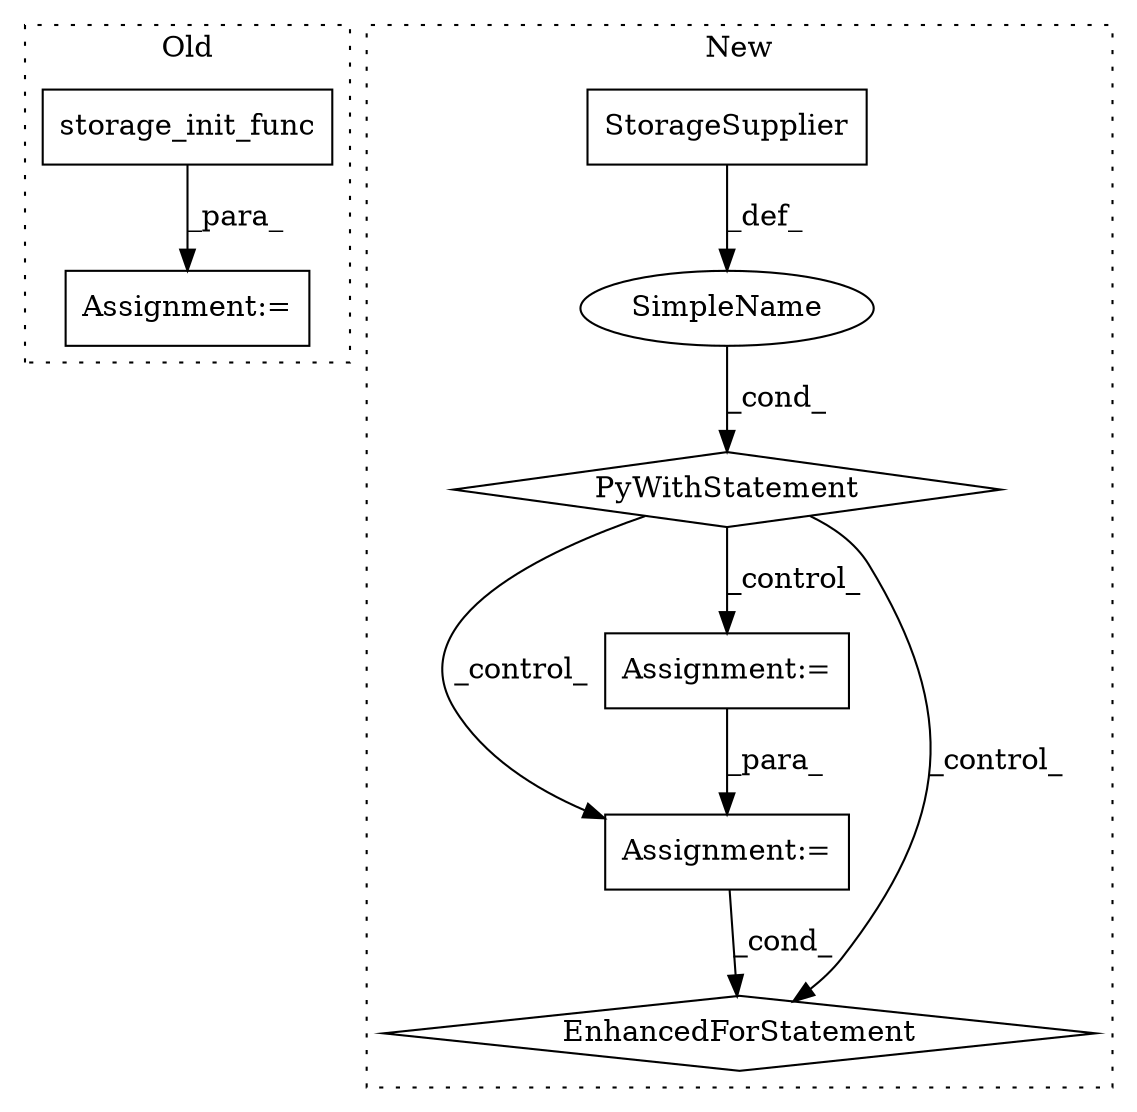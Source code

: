 digraph G {
subgraph cluster0 {
1 [label="storage_init_func" a="32" s="7312" l="19" shape="box"];
6 [label="Assignment:=" a="7" s="7298" l="1" shape="box"];
label = "Old";
style="dotted";
}
subgraph cluster1 {
2 [label="PyWithStatement" a="104" s="7527,7566" l="10,2" shape="diamond"];
3 [label="StorageSupplier" a="32" s="7537,7565" l="16,1" shape="box"];
4 [label="Assignment:=" a="7" s="7630" l="1" shape="box"];
5 [label="SimpleName" a="42" s="" l="" shape="ellipse"];
7 [label="Assignment:=" a="7" s="7610" l="7" shape="box"];
8 [label="EnhancedForStatement" a="70" s="8141,8276" l="86,2" shape="diamond"];
label = "New";
style="dotted";
}
1 -> 6 [label="_para_"];
2 -> 7 [label="_control_"];
2 -> 8 [label="_control_"];
2 -> 4 [label="_control_"];
3 -> 5 [label="_def_"];
4 -> 8 [label="_cond_"];
5 -> 2 [label="_cond_"];
7 -> 4 [label="_para_"];
}
